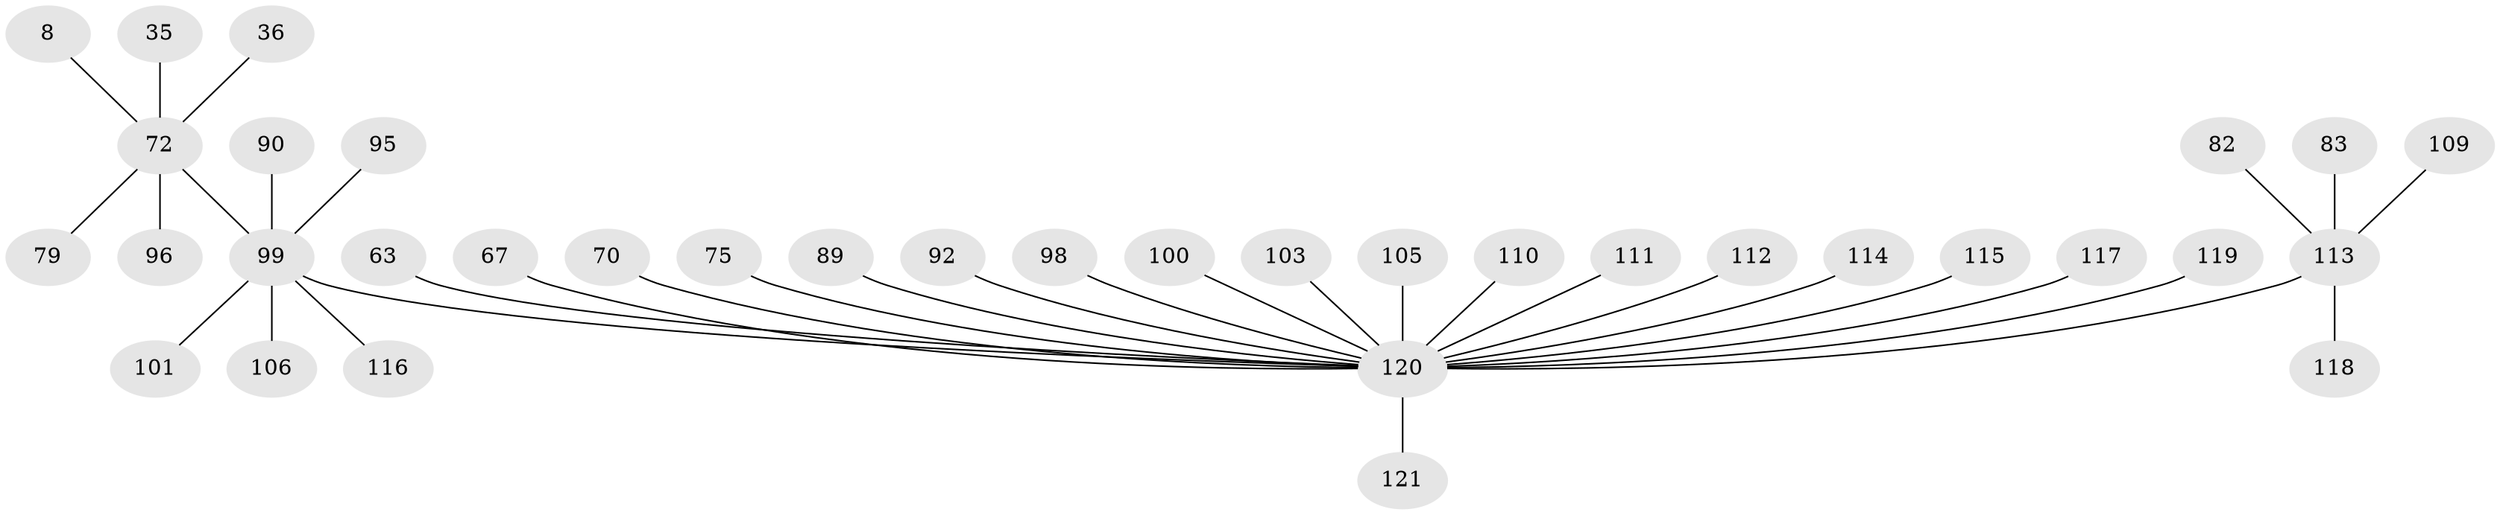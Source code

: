 // original degree distribution, {5: 0.049586776859504134, 3: 0.19008264462809918, 7: 0.01652892561983471, 1: 0.4380165289256198, 2: 0.2396694214876033, 4: 0.06611570247933884}
// Generated by graph-tools (version 1.1) at 2025/46/03/04/25 21:46:00]
// undirected, 36 vertices, 35 edges
graph export_dot {
graph [start="1"]
  node [color=gray90,style=filled];
  8;
  35;
  36;
  63;
  67;
  70;
  72 [super="+24+62"];
  75 [super="+47+69"];
  79;
  82;
  83 [super="+42"];
  89;
  90;
  92;
  95;
  96;
  98 [super="+80"];
  99 [super="+14+48+30+29+76+50+58+71+74+78+86+43+73+88"];
  100 [super="+81"];
  101;
  103 [super="+87"];
  105;
  106 [super="+85"];
  109 [super="+104"];
  110;
  111;
  112 [super="+59+93"];
  113 [super="+22+19+23+38"];
  114 [super="+107"];
  115 [super="+64+91"];
  116;
  117;
  118;
  119 [super="+108"];
  120 [super="+53+102+49+60"];
  121;
  8 -- 72;
  35 -- 72;
  36 -- 72;
  63 -- 120;
  67 -- 120;
  70 -- 120;
  72 -- 79 [weight=2];
  72 -- 96;
  72 -- 99 [weight=2];
  75 -- 120 [weight=2];
  82 -- 113;
  83 -- 113;
  89 -- 120;
  90 -- 99;
  92 -- 120;
  95 -- 99;
  98 -- 120;
  99 -- 101;
  99 -- 120 [weight=2];
  99 -- 116;
  99 -- 106;
  100 -- 120;
  103 -- 120;
  105 -- 120;
  109 -- 113;
  110 -- 120;
  111 -- 120;
  112 -- 120;
  113 -- 118;
  113 -- 120 [weight=5];
  114 -- 120;
  115 -- 120;
  117 -- 120;
  119 -- 120;
  120 -- 121;
}
